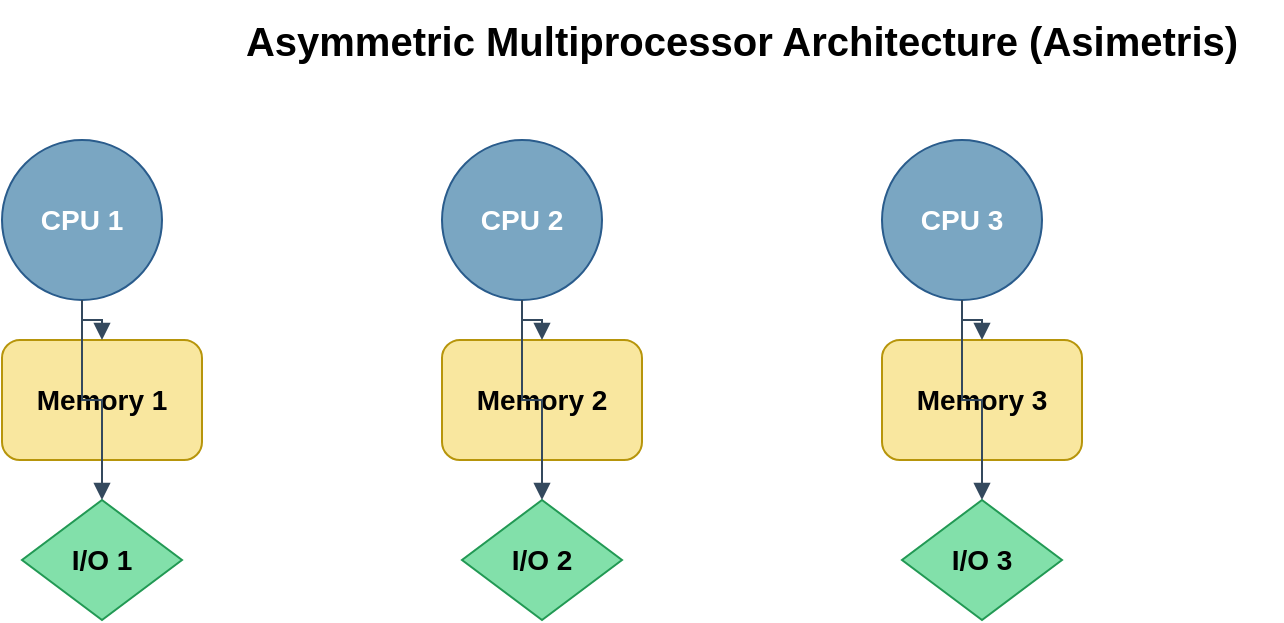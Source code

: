 <?xml version="1.0" encoding="UTF-8"?>
<mxfile version="15.8.7" type="device">
  <diagram id="page-1" name="Asymmetric Multiprocessor Architecture">
    <mxGraphModel dx="900" dy="600" grid="1" gridSize="10" guides="1" tooltips="1" connect="1" arrows="1" fold="1" page="1" pageScale="1" pageWidth="900" pageHeight="600" math="0" shadow="0">
      <root>
        <mxCell id="0"/>
        <mxCell id="1" parent="0"/>

        <!-- Title -->
        <mxCell id="title" value="Asymmetric Multiprocessor Architecture (Asimetris)" style="text;html=1;fontSize=20;fontStyle=1;align=center;verticalAlign=middle;whiteSpace=wrap;fontFamily=Helvetica;fontWeight=bold;" vertex="1" parent="1">
          <mxGeometry x="180" y="10" width="540" height="40" as="geometry"/>
        </mxCell>

        <!-- CPU 1 -->
        <mxCell id="cpu1" value="CPU 1" style="shape=ellipse;whiteSpace=wrap;html=1;aspect=fixed;fillColor=#7aa6c2;strokeColor=#2a5c8c;fontSize=14;fontStyle=1;fontColor=#ffffff;" vertex="1" parent="1">
          <mxGeometry x="80" y="80" width="80" height="80" as="geometry"/>
        </mxCell>

        <!-- Memory 1 -->
        <mxCell id="mem1" value="Memory 1" style="rounded=1;whiteSpace=wrap;html=1;fillColor=#f9e79f;strokeColor=#b7950b;fontSize=14;fontStyle=1;fontFamily=Helvetica;" vertex="1" parent="1">
          <mxGeometry x="80" y="180" width="100" height="60" as="geometry"/>
        </mxCell>

        <!-- I/O 1 -->
        <mxCell id="io1" value="I/O 1" style="rhombus;whiteSpace=wrap;html=1;fillColor=#82e0aa;strokeColor=#229954;fontSize=14;fontStyle=1;fontFamily=Helvetica;" vertex="1" parent="1">
          <mxGeometry x="90" y="260" width="80" height="60" as="geometry"/>
        </mxCell>

        <!-- CPU 2 -->
        <mxCell id="cpu2" value="CPU 2" style="shape=ellipse;whiteSpace=wrap;html=1;aspect=fixed;fillColor=#7aa6c2;strokeColor=#2a5c8c;fontSize=14;fontStyle=1;fontColor=#ffffff;" vertex="1" parent="1">
          <mxGeometry x="300" y="80" width="80" height="80" as="geometry"/>
        </mxCell>

        <!-- Memory 2 -->
        <mxCell id="mem2" value="Memory 2" style="rounded=1;whiteSpace=wrap;html=1;fillColor=#f9e79f;strokeColor=#b7950b;fontSize=14;fontStyle=1;fontFamily=Helvetica;" vertex="1" parent="1">
          <mxGeometry x="300" y="180" width="100" height="60" as="geometry"/>
        </mxCell>

        <!-- I/O 2 -->
        <mxCell id="io2" value="I/O 2" style="rhombus;whiteSpace=wrap;html=1;fillColor=#82e0aa;strokeColor=#229954;fontSize=14;fontStyle=1;fontFamily=Helvetica;" vertex="1" parent="1">
          <mxGeometry x="310" y="260" width="80" height="60" as="geometry"/>
        </mxCell>

        <!-- CPU 3 -->
        <mxCell id="cpu3" value="CPU 3" style="shape=ellipse;whiteSpace=wrap;html=1;aspect=fixed;fillColor=#7aa6c2;strokeColor=#2a5c8c;fontSize=14;fontStyle=1;fontColor=#ffffff;" vertex="1" parent="1">
          <mxGeometry x="520" y="80" width="80" height="80" as="geometry"/>
        </mxCell>

        <!-- Memory 3 -->
        <mxCell id="mem3" value="Memory 3" style="rounded=1;whiteSpace=wrap;html=1;fillColor=#f9e79f;strokeColor=#b7950b;fontSize=14;fontStyle=1;fontFamily=Helvetica;" vertex="1" parent="1">
          <mxGeometry x="520" y="180" width="100" height="60" as="geometry"/>
        </mxCell>

        <!-- I/O 3 -->
        <mxCell id="io3" value="I/O 3" style="rhombus;whiteSpace=wrap;html=1;fillColor=#82e0aa;strokeColor=#229954;fontSize=14;fontStyle=1;fontFamily=Helvetica;" vertex="1" parent="1">
          <mxGeometry x="530" y="260" width="80" height="60" as="geometry"/>
        </mxCell>

        <!-- Connections CPU to Memory -->
        <mxCell id="edge1" style="edgeStyle=orthogonalEdgeStyle;rounded=0;strokeColor=#34495e;endArrow=block;endFill=1;" edge="1" source="cpu1" target="mem1" parent="1">
          <mxGeometry relative="1" as="geometry"/>
        </mxCell>
        <mxCell id="edge2" style="edgeStyle=orthogonalEdgeStyle;rounded=0;strokeColor=#34495e;endArrow=block;endFill=1;" edge="1" source="cpu2" target="mem2" parent="1">
          <mxGeometry relative="1" as="geometry"/>
        </mxCell>
        <mxCell id="edge3" style="edgeStyle=orthogonalEdgeStyle;rounded=0;strokeColor=#34495e;endArrow=block;endFill=1;" edge="1" source="cpu3" target="mem3" parent="1">
          <mxGeometry relative="1" as="geometry"/>
        </mxCell>

        <!-- Connections CPU to I/O -->
        <mxCell id="edge4" style="edgeStyle=orthogonalEdgeStyle;rounded=0;strokeColor=#34495e;endArrow=block;endFill=1;" edge="1" source="cpu1" target="io1" parent="1">
          <mxGeometry relative="1" as="geometry"/>
        </mxCell>
        <mxCell id="edge5" style="edgeStyle=orthogonalEdgeStyle;rounded=0;strokeColor=#34495e;endArrow=block;endFill=1;" edge="1" source="cpu2" target="io2" parent="1">
          <mxGeometry relative="1" as="geometry"/>
        </mxCell>
        <mxCell id="edge6" style="edgeStyle=orthogonalEdgeStyle;rounded=0;strokeColor=#34495e;endArrow=block;endFill=1;" edge="1" source="cpu3" target="io3" parent="1">
          <mxGeometry relative="1" as="geometry"/>
        </mxCell>

      </root>
    </mxGraphModel>
  </diagram>

  <diagram id="page-2" name="Symmetric Multiprocessor Architecture">
    <mxGraphModel dx="900" dy="600" grid="1" gridSize="10" guides="1" tooltips="1" connect="1" arrows="1" fold="1" page="1" pageScale="1" pageWidth="900" pageHeight="600" math="0" shadow="0">
      <root>
        <mxCell id="0"/>
        <mxCell id="1" parent="0"/>

        <!-- Title -->
        <mxCell id="titleSMP" value="Symmetric Multiprocessor Architecture (Simetris)" style="text;html=1;fontSize=20;fontStyle=1;align=center;verticalAlign=middle;whiteSpace=wrap;fontFamily=Helvetica;fontWeight=bold;" vertex="1" parent="1">
          <mxGeometry x="180" y="10" width="540" height="40" as="geometry"/>
        </mxCell>

        <!-- CPUs -->
        <mxCell id="cpu1SMP" value="CPU 1" style="shape=ellipse;whiteSpace=wrap;html=1;aspect=fixed;fillColor=#344d94;strokeColor=#0f1a35;fontSize=14;fontStyle=1;fontColor=#ffffff;" vertex="1" parent="1">
          <mxGeometry x="120" y="90" width="80" height="80" as="geometry"/>
        </mxCell>
        <mxCell id="cpu2SMP" value="CPU 2" style="shape=ellipse;whiteSpace=wrap;html=1;aspect=fixed;fillColor=#344d94;strokeColor=#0f1a35;fontSize=14;fontStyle=1;fontColor=#ffffff;" vertex="1" parent="1">
          <mxGeometry x="240" y="90" width="80" height="80" as="geometry"/>
        </mxCell>
        <mxCell id="cpu3SMP" value="CPU 3" style="shape=ellipse;whiteSpace=wrap;html=1;aspect=fixed;fillColor=#344d94;strokeColor=#0f1a35;fontSize=14;fontStyle=1;fontColor=#ffffff;" vertex="1" parent="1">
          <mxGeometry x="360" y="90" width="80" height="80" as="geometry"/>
        </mxCell>

        <!-- Shared Memory -->
        <mxCell id="sharedMem" value="Shared Memory" style="rounded=1;whiteSpace=wrap;html=1;fillColor=#f7dc6f;strokeColor=#b7950b;fontSize=16;fontStyle=1;fontFamily=Helvetica;" vertex="1" parent="1">
          <mxGeometry x="215" y="200" width="150" height="80" as="geometry"/>
        </mxCell>

        <!-- Shared I/O -->
        <mxCell id="sharedIO" value="Shared I/O" style="rhombus;whiteSpace=wrap;html=1;fillColor=#82c0aa;strokeColor=#2a6e45;fontSize=16;fontStyle=1;fontFamily=Helvetica;" vertex="1" parent="1">
          <mxGeometry x="240" y="310" width="100" height="60" as="geometry"/>
        </mxCell>

        <!-- Bus -->
        <mxCell id="bus" value="" style="shape=line;strokeWidth=4;strokeColor=#344d94;" vertex="1" parent="1">
          <mxGeometry x="100" y="170" width="400" height="10" as="geometry"/>
        </mxCell>

        <!-- Connections CPUs to bus -->
        <mxCell id="edgeCpu1Bus" style="edgeStyle=orthogonalEdgeStyle;rounded=0;strokeColor=#344d94;endArrow=none;" edge="1" source="cpu1SMP" target="bus" parent="1">
          <mxGeometry relative="1" as="geometry">
            <mxPoint x="160" y="170" as="targetPoint"/>
          </mxGeometry>
        </mxCell>
        <mxCell id="edgeCpu2Bus" style="edgeStyle=orthogonalEdgeStyle;rounded=0;strokeColor=#344d94;endArrow=none;" edge="1" source="cpu2SMP" target="bus" parent="1">
          <mxGeometry relative="1" as="geometry">
            <mxPoint x="280" y="170" as="targetPoint"/>
          </mxGeometry>
        </mxCell>
        <mxCell id="edgeCpu3Bus" style="edgeStyle=orthogonalEdgeStyle;rounded=0;strokeColor=#344d94;endArrow=none;" edge="1" source="cpu3SMP" target="bus" parent="1">
          <mxGeometry relative="1" as="geometry">
            <mxPoint x="400" y="170" as="targetPoint"/>
          </mxGeometry>
        </mxCell>

        <!-- Connection Bus to Shared Memory -->
        <mxCell id="edgeBusMem" style="edgeStyle=orthogonalEdgeStyle;rounded=0;strokeColor=#344d94;endArrow=block;endFill=1;" edge="1" source="bus" target="sharedMem" parent="1">
          <mxGeometry relative="1" as="geometry"/>
        </mxCell>

        <!-- Connection Shared Memory to Shared I/O -->
        <mxCell id="edgeMemIO" style="edgeStyle=orthogonalEdgeStyle;rounded=0;strokeColor=#344d94;endArrow=block;endFill=1;" edge="1" source="sharedMem" target="sharedIO" parent="1">
          <mxGeometry relative="1" as="geometry"/>
        </mxCell>

      </root>
    </mxGraphModel>
  </diagram>
</mxfile>
